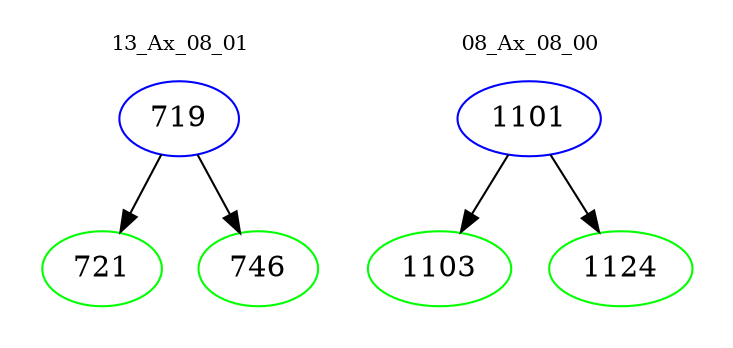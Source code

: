 digraph{
subgraph cluster_0 {
color = white
label = "13_Ax_08_01";
fontsize=10;
T0_719 [label="719", color="blue"]
T0_719 -> T0_721 [color="black"]
T0_721 [label="721", color="green"]
T0_719 -> T0_746 [color="black"]
T0_746 [label="746", color="green"]
}
subgraph cluster_1 {
color = white
label = "08_Ax_08_00";
fontsize=10;
T1_1101 [label="1101", color="blue"]
T1_1101 -> T1_1103 [color="black"]
T1_1103 [label="1103", color="green"]
T1_1101 -> T1_1124 [color="black"]
T1_1124 [label="1124", color="green"]
}
}
